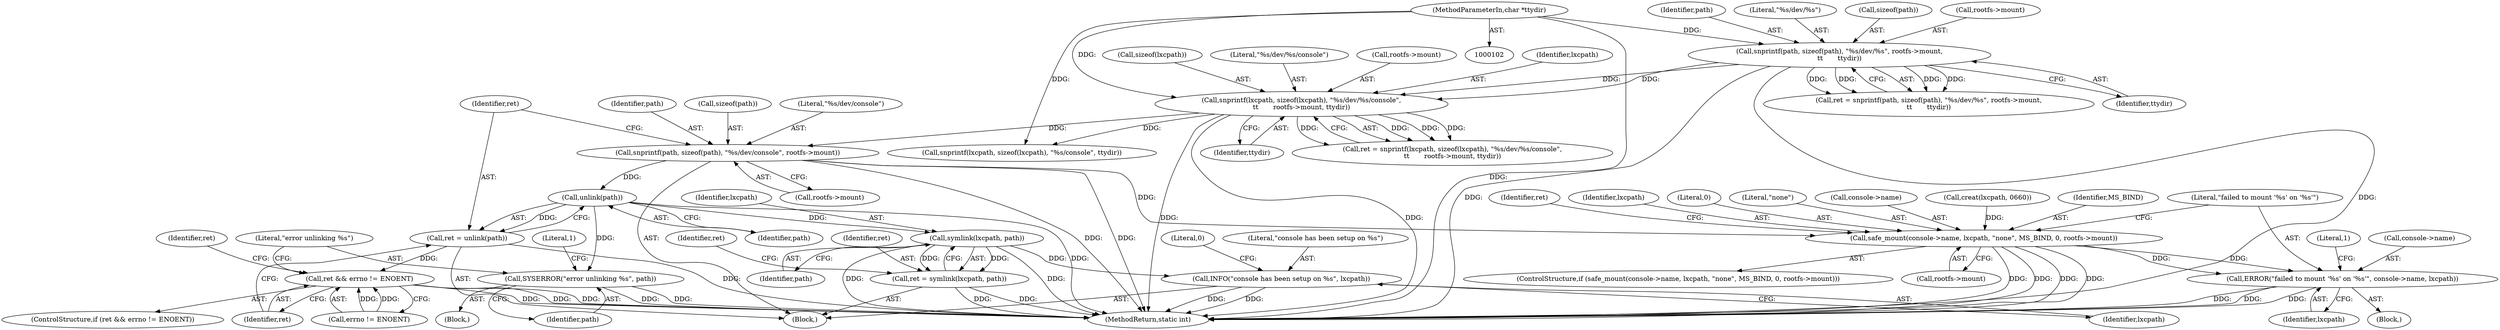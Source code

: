 digraph "0_lxc_592fd47a6245508b79fe6ac819fe6d3b2c1289be_11@API" {
"1000173" [label="(Call,snprintf(path, sizeof(path), \"%s/dev/console\", rootfs->mount))"];
"1000153" [label="(Call,snprintf(lxcpath, sizeof(lxcpath), \"%s/dev/%s/console\",\n\t\t       rootfs->mount, ttydir))"];
"1000112" [label="(Call,snprintf(path, sizeof(path), \"%s/dev/%s\", rootfs->mount,\n\t\t       ttydir))"];
"1000105" [label="(MethodParameterIn,char *ttydir)"];
"1000183" [label="(Call,unlink(path))"];
"1000181" [label="(Call,ret = unlink(path))"];
"1000186" [label="(Call,ret && errno != ENOENT)"];
"1000192" [label="(Call,SYSERROR(\"error unlinking %s\", path))"];
"1000280" [label="(Call,symlink(lxcpath, path))"];
"1000278" [label="(Call,ret = symlink(lxcpath, path))"];
"1000291" [label="(Call,INFO(\"console has been setup on %s\", lxcpath))"];
"1000238" [label="(Call,safe_mount(console->name, lxcpath, \"none\", MS_BIND, 0, rootfs->mount))"];
"1000250" [label="(Call,ERROR(\"failed to mount '%s' on '%s'\", console->name, lxcpath))"];
"1000173" [label="(Call,snprintf(path, sizeof(path), \"%s/dev/console\", rootfs->mount))"];
"1000116" [label="(Literal,\"%s/dev/%s\")"];
"1000255" [label="(Identifier,lxcpath)"];
"1000161" [label="(Identifier,ttydir)"];
"1000258" [label="(Literal,1)"];
"1000177" [label="(Literal,\"%s/dev/console\")"];
"1000194" [label="(Identifier,path)"];
"1000192" [label="(Call,SYSERROR(\"error unlinking %s\", path))"];
"1000239" [label="(Call,console->name)"];
"1000114" [label="(Call,sizeof(path))"];
"1000280" [label="(Call,symlink(lxcpath, path))"];
"1000279" [label="(Identifier,ret)"];
"1000291" [label="(Call,INFO(\"console has been setup on %s\", lxcpath))"];
"1000200" [label="(Call,creat(lxcpath, 0660))"];
"1000186" [label="(Call,ret && errno != ENOENT)"];
"1000184" [label="(Identifier,path)"];
"1000252" [label="(Call,console->name)"];
"1000295" [label="(Literal,0)"];
"1000296" [label="(MethodReturn,static int)"];
"1000155" [label="(Call,sizeof(lxcpath))"];
"1000182" [label="(Identifier,ret)"];
"1000174" [label="(Identifier,path)"];
"1000191" [label="(Block,)"];
"1000261" [label="(Call,snprintf(lxcpath, sizeof(lxcpath), \"%s/console\", ttydir))"];
"1000120" [label="(Identifier,ttydir)"];
"1000105" [label="(MethodParameterIn,char *ttydir)"];
"1000110" [label="(Call,ret = snprintf(path, sizeof(path), \"%s/dev/%s\", rootfs->mount,\n\t\t       ttydir))"];
"1000187" [label="(Identifier,ret)"];
"1000292" [label="(Literal,\"console has been setup on %s\")"];
"1000251" [label="(Literal,\"failed to mount '%s' on '%s'\")"];
"1000250" [label="(Call,ERROR(\"failed to mount '%s' on '%s'\", console->name, lxcpath))"];
"1000157" [label="(Literal,\"%s/dev/%s/console\")"];
"1000183" [label="(Call,unlink(path))"];
"1000197" [label="(Literal,1)"];
"1000178" [label="(Call,rootfs->mount)"];
"1000281" [label="(Identifier,lxcpath)"];
"1000199" [label="(Identifier,ret)"];
"1000117" [label="(Call,rootfs->mount)"];
"1000244" [label="(Identifier,MS_BIND)"];
"1000249" [label="(Block,)"];
"1000106" [label="(Block,)"];
"1000112" [label="(Call,snprintf(path, sizeof(path), \"%s/dev/%s\", rootfs->mount,\n\t\t       ttydir))"];
"1000260" [label="(Identifier,ret)"];
"1000284" [label="(Identifier,ret)"];
"1000242" [label="(Identifier,lxcpath)"];
"1000245" [label="(Literal,0)"];
"1000282" [label="(Identifier,path)"];
"1000158" [label="(Call,rootfs->mount)"];
"1000175" [label="(Call,sizeof(path))"];
"1000237" [label="(ControlStructure,if (safe_mount(console->name, lxcpath, \"none\", MS_BIND, 0, rootfs->mount)))"];
"1000153" [label="(Call,snprintf(lxcpath, sizeof(lxcpath), \"%s/dev/%s/console\",\n\t\t       rootfs->mount, ttydir))"];
"1000238" [label="(Call,safe_mount(console->name, lxcpath, \"none\", MS_BIND, 0, rootfs->mount))"];
"1000113" [label="(Identifier,path)"];
"1000293" [label="(Identifier,lxcpath)"];
"1000243" [label="(Literal,\"none\")"];
"1000154" [label="(Identifier,lxcpath)"];
"1000188" [label="(Call,errno != ENOENT)"];
"1000278" [label="(Call,ret = symlink(lxcpath, path))"];
"1000246" [label="(Call,rootfs->mount)"];
"1000181" [label="(Call,ret = unlink(path))"];
"1000193" [label="(Literal,\"error unlinking %s\")"];
"1000185" [label="(ControlStructure,if (ret && errno != ENOENT))"];
"1000151" [label="(Call,ret = snprintf(lxcpath, sizeof(lxcpath), \"%s/dev/%s/console\",\n\t\t       rootfs->mount, ttydir))"];
"1000173" -> "1000106"  [label="AST: "];
"1000173" -> "1000178"  [label="CFG: "];
"1000174" -> "1000173"  [label="AST: "];
"1000175" -> "1000173"  [label="AST: "];
"1000177" -> "1000173"  [label="AST: "];
"1000178" -> "1000173"  [label="AST: "];
"1000182" -> "1000173"  [label="CFG: "];
"1000173" -> "1000296"  [label="DDG: "];
"1000173" -> "1000296"  [label="DDG: "];
"1000153" -> "1000173"  [label="DDG: "];
"1000173" -> "1000183"  [label="DDG: "];
"1000173" -> "1000238"  [label="DDG: "];
"1000153" -> "1000151"  [label="AST: "];
"1000153" -> "1000161"  [label="CFG: "];
"1000154" -> "1000153"  [label="AST: "];
"1000155" -> "1000153"  [label="AST: "];
"1000157" -> "1000153"  [label="AST: "];
"1000158" -> "1000153"  [label="AST: "];
"1000161" -> "1000153"  [label="AST: "];
"1000151" -> "1000153"  [label="CFG: "];
"1000153" -> "1000296"  [label="DDG: "];
"1000153" -> "1000296"  [label="DDG: "];
"1000153" -> "1000151"  [label="DDG: "];
"1000153" -> "1000151"  [label="DDG: "];
"1000153" -> "1000151"  [label="DDG: "];
"1000153" -> "1000151"  [label="DDG: "];
"1000112" -> "1000153"  [label="DDG: "];
"1000112" -> "1000153"  [label="DDG: "];
"1000105" -> "1000153"  [label="DDG: "];
"1000153" -> "1000261"  [label="DDG: "];
"1000112" -> "1000110"  [label="AST: "];
"1000112" -> "1000120"  [label="CFG: "];
"1000113" -> "1000112"  [label="AST: "];
"1000114" -> "1000112"  [label="AST: "];
"1000116" -> "1000112"  [label="AST: "];
"1000117" -> "1000112"  [label="AST: "];
"1000120" -> "1000112"  [label="AST: "];
"1000110" -> "1000112"  [label="CFG: "];
"1000112" -> "1000296"  [label="DDG: "];
"1000112" -> "1000296"  [label="DDG: "];
"1000112" -> "1000110"  [label="DDG: "];
"1000112" -> "1000110"  [label="DDG: "];
"1000112" -> "1000110"  [label="DDG: "];
"1000112" -> "1000110"  [label="DDG: "];
"1000105" -> "1000112"  [label="DDG: "];
"1000105" -> "1000102"  [label="AST: "];
"1000105" -> "1000296"  [label="DDG: "];
"1000105" -> "1000261"  [label="DDG: "];
"1000183" -> "1000181"  [label="AST: "];
"1000183" -> "1000184"  [label="CFG: "];
"1000184" -> "1000183"  [label="AST: "];
"1000181" -> "1000183"  [label="CFG: "];
"1000183" -> "1000296"  [label="DDG: "];
"1000183" -> "1000181"  [label="DDG: "];
"1000183" -> "1000192"  [label="DDG: "];
"1000183" -> "1000280"  [label="DDG: "];
"1000181" -> "1000106"  [label="AST: "];
"1000182" -> "1000181"  [label="AST: "];
"1000187" -> "1000181"  [label="CFG: "];
"1000181" -> "1000296"  [label="DDG: "];
"1000181" -> "1000186"  [label="DDG: "];
"1000186" -> "1000185"  [label="AST: "];
"1000186" -> "1000187"  [label="CFG: "];
"1000186" -> "1000188"  [label="CFG: "];
"1000187" -> "1000186"  [label="AST: "];
"1000188" -> "1000186"  [label="AST: "];
"1000193" -> "1000186"  [label="CFG: "];
"1000199" -> "1000186"  [label="CFG: "];
"1000186" -> "1000296"  [label="DDG: "];
"1000186" -> "1000296"  [label="DDG: "];
"1000186" -> "1000296"  [label="DDG: "];
"1000188" -> "1000186"  [label="DDG: "];
"1000188" -> "1000186"  [label="DDG: "];
"1000192" -> "1000191"  [label="AST: "];
"1000192" -> "1000194"  [label="CFG: "];
"1000193" -> "1000192"  [label="AST: "];
"1000194" -> "1000192"  [label="AST: "];
"1000197" -> "1000192"  [label="CFG: "];
"1000192" -> "1000296"  [label="DDG: "];
"1000192" -> "1000296"  [label="DDG: "];
"1000280" -> "1000278"  [label="AST: "];
"1000280" -> "1000282"  [label="CFG: "];
"1000281" -> "1000280"  [label="AST: "];
"1000282" -> "1000280"  [label="AST: "];
"1000278" -> "1000280"  [label="CFG: "];
"1000280" -> "1000296"  [label="DDG: "];
"1000280" -> "1000296"  [label="DDG: "];
"1000280" -> "1000278"  [label="DDG: "];
"1000280" -> "1000278"  [label="DDG: "];
"1000280" -> "1000291"  [label="DDG: "];
"1000278" -> "1000106"  [label="AST: "];
"1000279" -> "1000278"  [label="AST: "];
"1000284" -> "1000278"  [label="CFG: "];
"1000278" -> "1000296"  [label="DDG: "];
"1000278" -> "1000296"  [label="DDG: "];
"1000291" -> "1000106"  [label="AST: "];
"1000291" -> "1000293"  [label="CFG: "];
"1000292" -> "1000291"  [label="AST: "];
"1000293" -> "1000291"  [label="AST: "];
"1000295" -> "1000291"  [label="CFG: "];
"1000291" -> "1000296"  [label="DDG: "];
"1000291" -> "1000296"  [label="DDG: "];
"1000238" -> "1000237"  [label="AST: "];
"1000238" -> "1000246"  [label="CFG: "];
"1000239" -> "1000238"  [label="AST: "];
"1000242" -> "1000238"  [label="AST: "];
"1000243" -> "1000238"  [label="AST: "];
"1000244" -> "1000238"  [label="AST: "];
"1000245" -> "1000238"  [label="AST: "];
"1000246" -> "1000238"  [label="AST: "];
"1000251" -> "1000238"  [label="CFG: "];
"1000260" -> "1000238"  [label="CFG: "];
"1000238" -> "1000296"  [label="DDG: "];
"1000238" -> "1000296"  [label="DDG: "];
"1000238" -> "1000296"  [label="DDG: "];
"1000238" -> "1000296"  [label="DDG: "];
"1000200" -> "1000238"  [label="DDG: "];
"1000238" -> "1000250"  [label="DDG: "];
"1000238" -> "1000250"  [label="DDG: "];
"1000250" -> "1000249"  [label="AST: "];
"1000250" -> "1000255"  [label="CFG: "];
"1000251" -> "1000250"  [label="AST: "];
"1000252" -> "1000250"  [label="AST: "];
"1000255" -> "1000250"  [label="AST: "];
"1000258" -> "1000250"  [label="CFG: "];
"1000250" -> "1000296"  [label="DDG: "];
"1000250" -> "1000296"  [label="DDG: "];
"1000250" -> "1000296"  [label="DDG: "];
}
